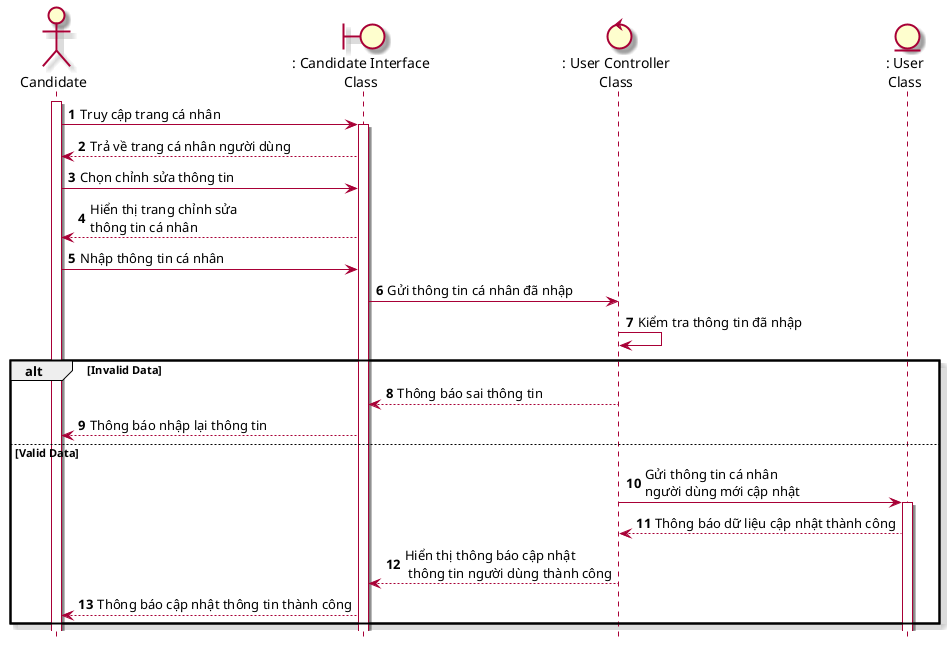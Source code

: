 @startuml SeqQuanLyHoSoCaNhan
skin rose
hide footbox
actor candidate as "Candidate"
boundary candidateInterface as ": Candidate Interface\nClass"
control userController as ": User Controller\nClass"
entity User as ": User\nClass"
autonumber
candidate++
candidate-> candidateInterface++: Truy cập trang cá nhân
candidateInterface-->candidate: Trả về trang cá nhân người dùng
candidate-> candidateInterface: Chọn chỉnh sửa thông tin
candidateInterface--> candidate: Hiển thị trang chỉnh sửa\nthông tin cá nhân
candidate -> candidateInterface: Nhập thông tin cá nhân
candidateInterface->userController: Gửi thông tin cá nhân đã nhập
userController->userController: Kiểm tra thông tin đã nhập
alt Invalid Data
userController --> candidateInterface: Thông báo sai thông tin 
candidateInterface --> candidate: Thông báo nhập lại thông tin
else Valid Data
userController -> User++: Gửi thông tin cá nhân \nngười dùng mới cập nhật
User --> userController: Thông báo dữ liệu cập nhật thành công
userController --> candidateInterface: Hiển thị thông báo cập nhật\n thông tin người dùng thành công
candidateInterface --> candidate: Thông báo cập nhật thông tin thành công
end
@enduml
